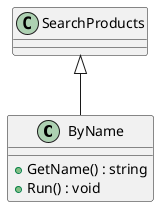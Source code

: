 @startuml
class ByName {
    + GetName() : string
    + Run() : void
}
SearchProducts <|-- ByName
@enduml

